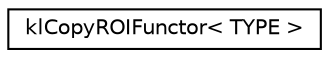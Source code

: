 digraph G
{
  edge [fontname="Helvetica",fontsize="10",labelfontname="Helvetica",labelfontsize="10"];
  node [fontname="Helvetica",fontsize="10",shape=record];
  rankdir=LR;
  Node1 [label="klCopyROIFunctor\< TYPE \>",height=0.2,width=0.4,color="black", fillcolor="white", style="filled",URL="$classkl_copy_r_o_i_functor.html"];
}
